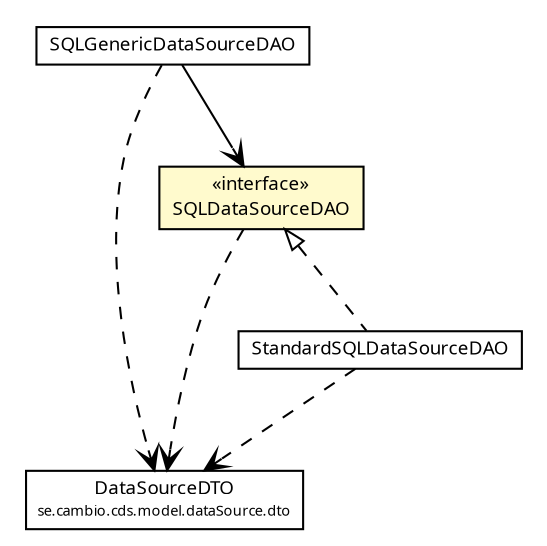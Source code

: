 #!/usr/local/bin/dot
#
# Class diagram 
# Generated by UMLGraph version R5_6 (http://www.umlgraph.org/)
#

digraph G {
	edge [fontname="Trebuchet MS",fontsize=10,labelfontname="Trebuchet MS",labelfontsize=10];
	node [fontname="Trebuchet MS",fontsize=10,shape=plaintext];
	nodesep=0.25;
	ranksep=0.5;
	// se.cambio.cds.model.dataSource.dto.DataSourceDTO
	c301082 [label=<<table title="se.cambio.cds.model.dataSource.dto.DataSourceDTO" border="0" cellborder="1" cellspacing="0" cellpadding="2" port="p" href="../dto/DataSourceDTO.html">
		<tr><td><table border="0" cellspacing="0" cellpadding="1">
<tr><td align="center" balign="center"><font face="Trebuchet MS"> DataSourceDTO </font></td></tr>
<tr><td align="center" balign="center"><font face="Trebuchet MS" point-size="7.0"> se.cambio.cds.model.dataSource.dto </font></td></tr>
		</table></td></tr>
		</table>>, URL="../dto/DataSourceDTO.html", fontname="Trebuchet MS", fontcolor="black", fontsize=9.0];
	// se.cambio.cds.model.dataSource.dao.StandardSQLDataSourceDAO
	c301140 [label=<<table title="se.cambio.cds.model.dataSource.dao.StandardSQLDataSourceDAO" border="0" cellborder="1" cellspacing="0" cellpadding="2" port="p" href="./StandardSQLDataSourceDAO.html">
		<tr><td><table border="0" cellspacing="0" cellpadding="1">
<tr><td align="center" balign="center"><font face="Trebuchet MS"> StandardSQLDataSourceDAO </font></td></tr>
		</table></td></tr>
		</table>>, URL="./StandardSQLDataSourceDAO.html", fontname="Trebuchet MS", fontcolor="black", fontsize=9.0];
	// se.cambio.cds.model.dataSource.dao.SQLGenericDataSourceDAO
	c301141 [label=<<table title="se.cambio.cds.model.dataSource.dao.SQLGenericDataSourceDAO" border="0" cellborder="1" cellspacing="0" cellpadding="2" port="p" href="./SQLGenericDataSourceDAO.html">
		<tr><td><table border="0" cellspacing="0" cellpadding="1">
<tr><td align="center" balign="center"><font face="Trebuchet MS"> SQLGenericDataSourceDAO </font></td></tr>
		</table></td></tr>
		</table>>, URL="./SQLGenericDataSourceDAO.html", fontname="Trebuchet MS", fontcolor="black", fontsize=9.0];
	// se.cambio.cds.model.dataSource.dao.SQLDataSourceDAO
	c301143 [label=<<table title="se.cambio.cds.model.dataSource.dao.SQLDataSourceDAO" border="0" cellborder="1" cellspacing="0" cellpadding="2" port="p" bgcolor="lemonChiffon" href="./SQLDataSourceDAO.html">
		<tr><td><table border="0" cellspacing="0" cellpadding="1">
<tr><td align="center" balign="center"> &#171;interface&#187; </td></tr>
<tr><td align="center" balign="center"><font face="Trebuchet MS"> SQLDataSourceDAO </font></td></tr>
		</table></td></tr>
		</table>>, URL="./SQLDataSourceDAO.html", fontname="Trebuchet MS", fontcolor="black", fontsize=9.0];
	//se.cambio.cds.model.dataSource.dao.StandardSQLDataSourceDAO implements se.cambio.cds.model.dataSource.dao.SQLDataSourceDAO
	c301143:p -> c301140:p [dir=back,arrowtail=empty,style=dashed];
	// se.cambio.cds.model.dataSource.dao.SQLGenericDataSourceDAO NAVASSOC se.cambio.cds.model.dataSource.dao.SQLDataSourceDAO
	c301141:p -> c301143:p [taillabel="", label="", headlabel="", fontname="Trebuchet MS", fontcolor="black", fontsize=10.0, color="black", arrowhead=open];
	// se.cambio.cds.model.dataSource.dao.StandardSQLDataSourceDAO DEPEND se.cambio.cds.model.dataSource.dto.DataSourceDTO
	c301140:p -> c301082:p [taillabel="", label="", headlabel="", fontname="Trebuchet MS", fontcolor="black", fontsize=10.0, color="black", arrowhead=open, style=dashed];
	// se.cambio.cds.model.dataSource.dao.SQLGenericDataSourceDAO DEPEND se.cambio.cds.model.dataSource.dto.DataSourceDTO
	c301141:p -> c301082:p [taillabel="", label="", headlabel="", fontname="Trebuchet MS", fontcolor="black", fontsize=10.0, color="black", arrowhead=open, style=dashed];
	// se.cambio.cds.model.dataSource.dao.SQLDataSourceDAO DEPEND se.cambio.cds.model.dataSource.dto.DataSourceDTO
	c301143:p -> c301082:p [taillabel="", label="", headlabel="", fontname="Trebuchet MS", fontcolor="black", fontsize=10.0, color="black", arrowhead=open, style=dashed];
}

